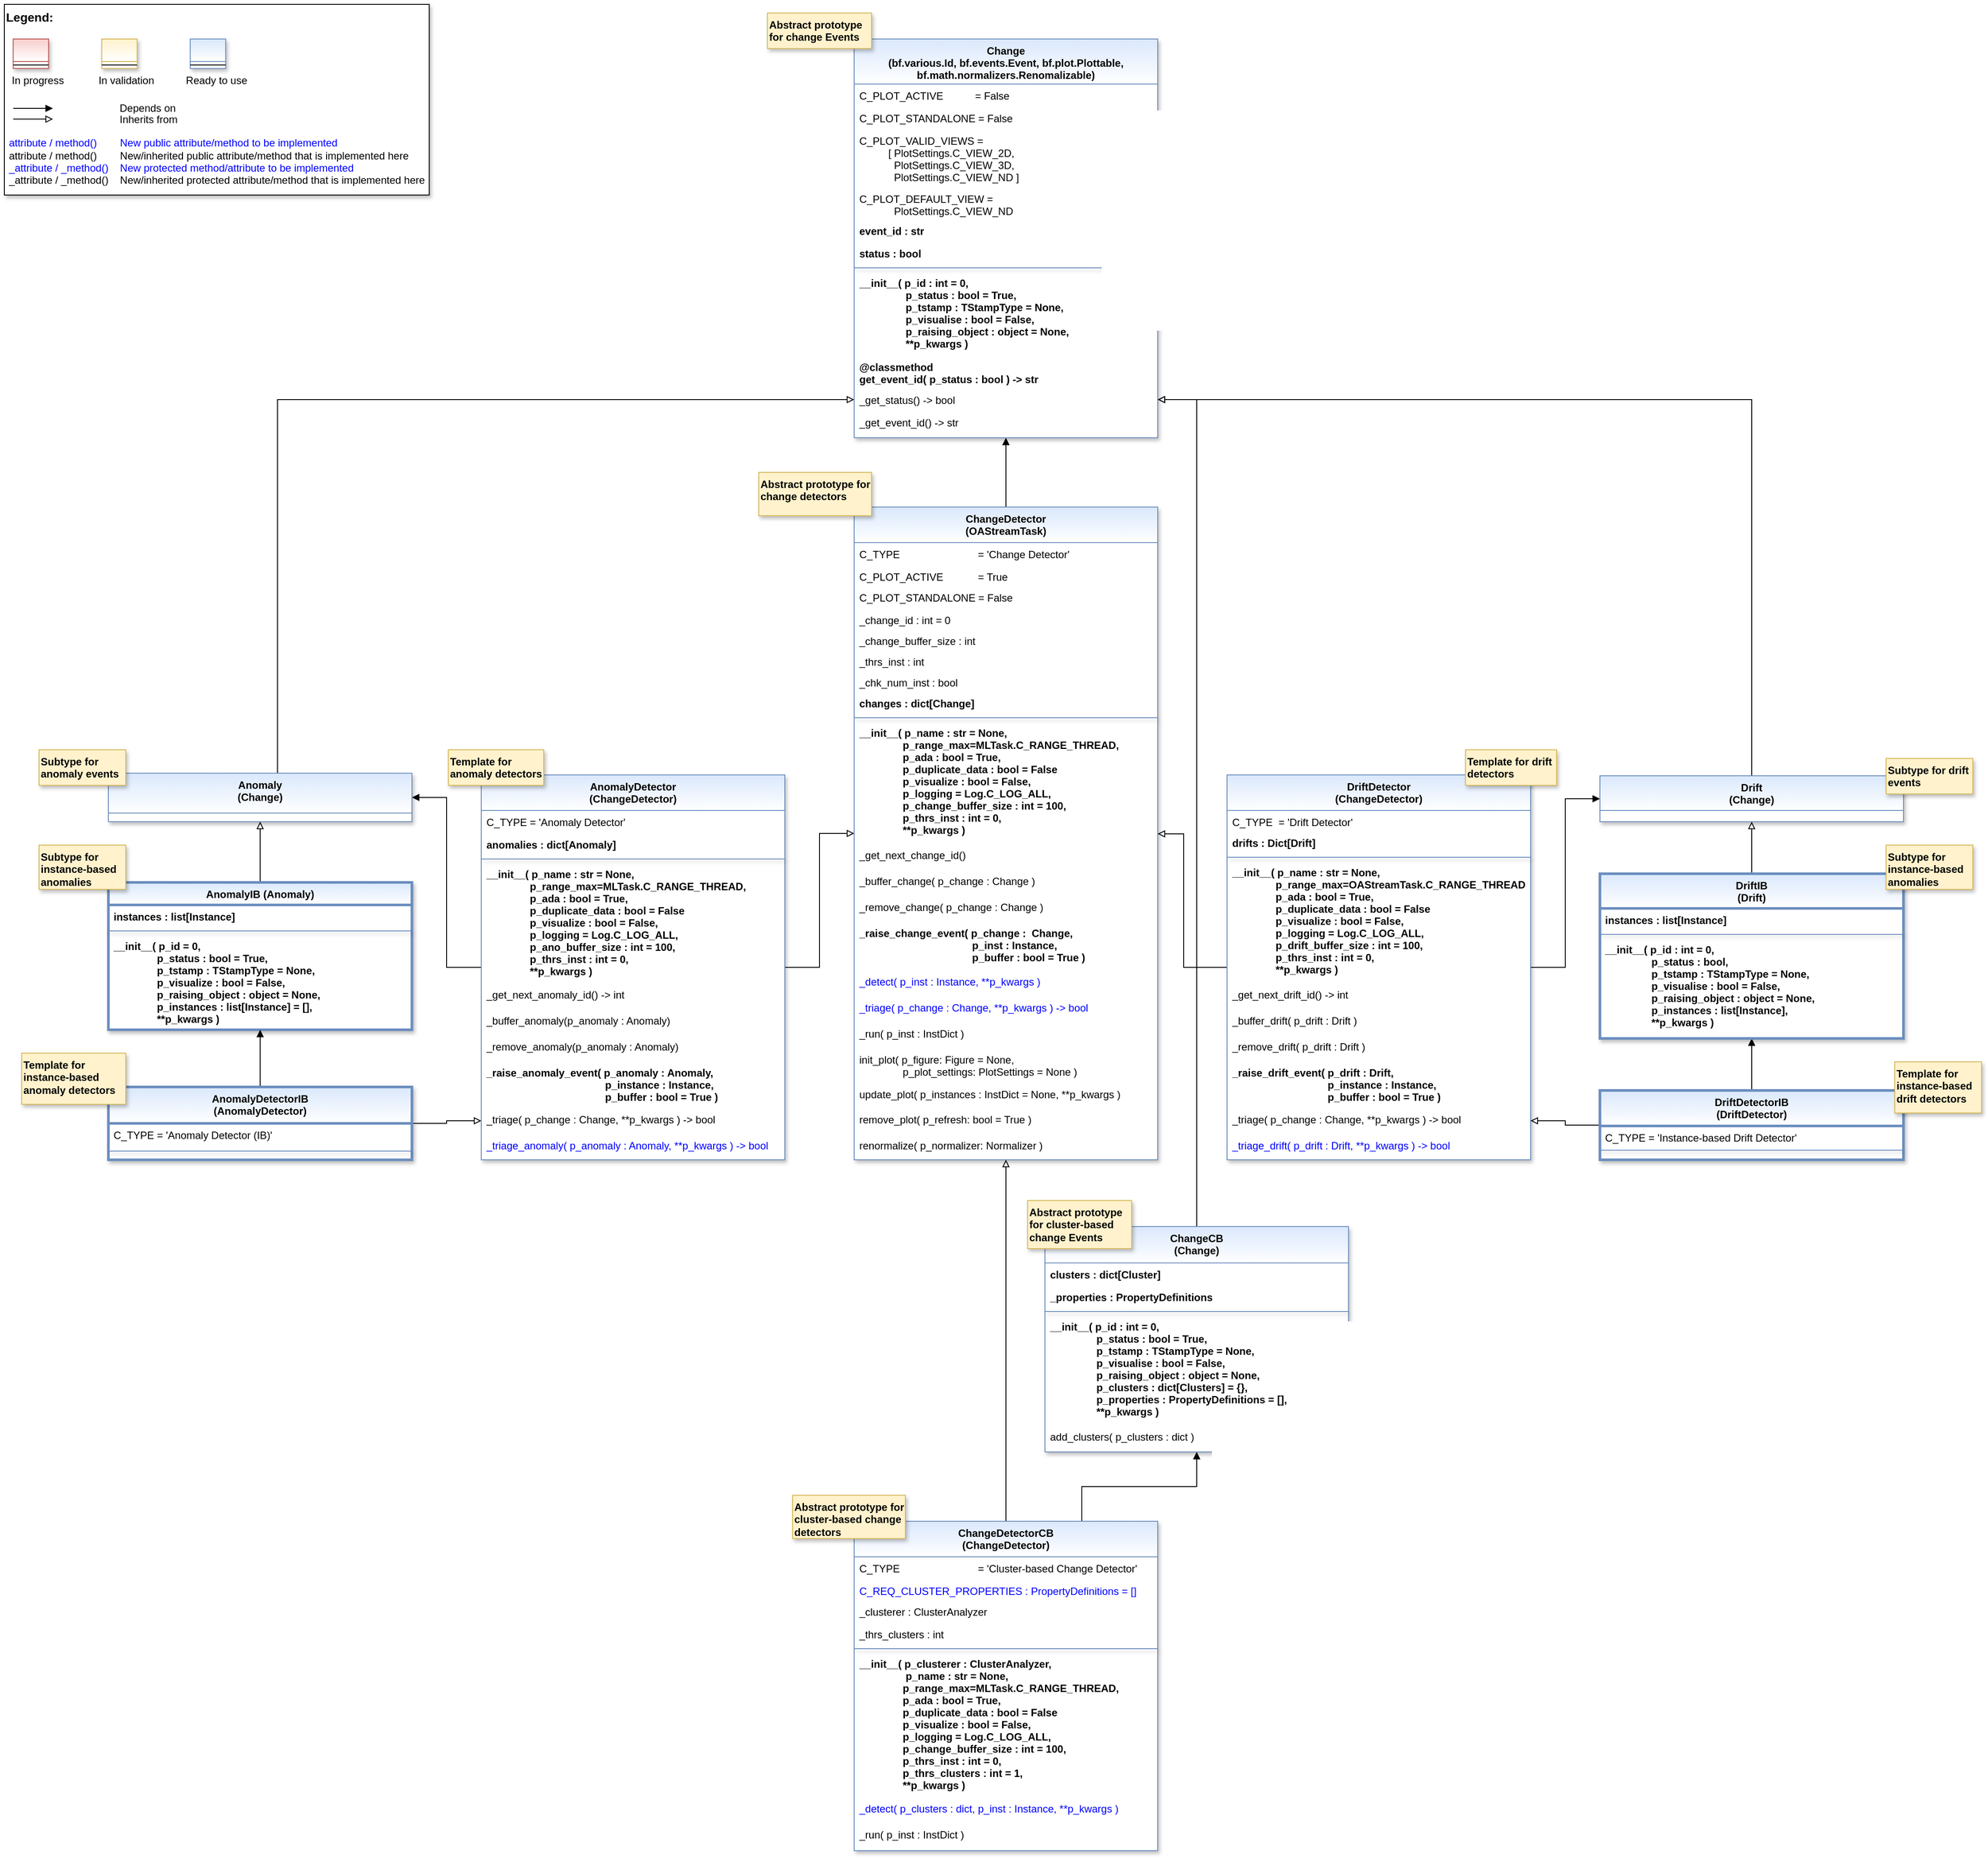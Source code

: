 <mxfile version="26.2.2">
  <diagram id="C5RBs43oDa-KdzZeNtuy" name="Page-1">
    <mxGraphModel dx="2878" dy="1242" grid="1" gridSize="10" guides="1" tooltips="1" connect="1" arrows="1" fold="1" page="1" pageScale="1" pageWidth="2336" pageHeight="1654" math="0" shadow="0">
      <root>
        <mxCell id="WIyWlLk6GJQsqaUBKTNV-0" />
        <mxCell id="WIyWlLk6GJQsqaUBKTNV-1" parent="WIyWlLk6GJQsqaUBKTNV-0" />
        <mxCell id="fcJVb3HREh7NScvAmxeq-0" value="" style="group" parent="WIyWlLk6GJQsqaUBKTNV-1" vertex="1" connectable="0">
          <mxGeometry x="40" y="40" width="490" height="220" as="geometry" />
        </mxCell>
        <mxCell id="fcJVb3HREh7NScvAmxeq-1" value="&lt;font color=&quot;#000000&quot; size=&quot;1&quot;&gt;&lt;b style=&quot;font-size: 14px&quot;&gt;Legend:&lt;br&gt;&lt;/b&gt;&lt;/font&gt;&lt;br&gt;&lt;br&gt;&lt;br&gt;&lt;font color=&quot;#0000ff&quot; style=&quot;font-size: 6px&quot;&gt;&lt;br&gt;&lt;/font&gt;&lt;span style=&quot;color: rgb(0 , 0 , 0)&quot;&gt;&lt;font style=&quot;font-size: 4px&quot;&gt;&amp;nbsp; &amp;nbsp;&lt;/font&gt;&amp;nbsp;In progress&amp;nbsp; &amp;nbsp; &amp;nbsp; &amp;nbsp; &amp;nbsp; &amp;nbsp; In validation&amp;nbsp; &amp;nbsp; &amp;nbsp; &amp;nbsp; &amp;nbsp; &amp;nbsp;Ready to use&lt;/span&gt;&lt;font color=&quot;#000000&quot;&gt;&amp;nbsp;&lt;br&gt;&lt;/font&gt;&lt;font color=&quot;#0000ff&quot;&gt;&lt;br&gt;&lt;br&gt;&lt;br&gt;&lt;br&gt;&amp;nbsp;attribute / method()&amp;nbsp; &amp;nbsp; &amp;nbsp; &amp;nbsp; New public attribute/method to be implemented&lt;/font&gt;&lt;br&gt;&lt;font color=&quot;#000000&quot;&gt;&amp;nbsp;&lt;/font&gt;&lt;font color=&quot;#000000&quot;&gt;attribute / method()&lt;span&gt; &lt;/span&gt;&amp;nbsp; &amp;nbsp; &amp;nbsp; &amp;nbsp;New/inherited public attribute/method that is implemented here&lt;br&gt;&lt;/font&gt;&lt;font color=&quot;#0000ff&quot;&gt;&amp;nbsp;_attribute /&amp;nbsp;&lt;/font&gt;&lt;font color=&quot;#0000ff&quot;&gt;_method()&amp;nbsp; &amp;nbsp; New protected method/attribute to be implemented&lt;/font&gt;&lt;br&gt;&lt;font color=&quot;#000000&quot;&gt;&amp;nbsp;_attribute / _method()&amp;nbsp; &amp;nbsp; New/inherited protected attribute/method that is implemented here&lt;br&gt;&lt;/font&gt;&lt;font color=&quot;#000000&quot;&gt;&lt;br&gt;&lt;br&gt;&lt;br&gt;&lt;br&gt;&lt;br&gt;&lt;/font&gt;" style="text;html=1;align=left;verticalAlign=top;whiteSpace=wrap;rounded=0;fontColor=#006600;strokeColor=#000000;shadow=1;fillColor=#ffffff;" parent="fcJVb3HREh7NScvAmxeq-0" vertex="1">
          <mxGeometry width="490.0" height="220" as="geometry" />
        </mxCell>
        <mxCell id="fcJVb3HREh7NScvAmxeq-2" value="Depends on" style="endArrow=block;html=1;labelPosition=right;verticalLabelPosition=middle;align=left;verticalAlign=middle;endFill=1;fontSize=12;" parent="fcJVb3HREh7NScvAmxeq-0" edge="1">
          <mxGeometry x="-1623.125" y="-2180" width="51.042" height="50" as="geometry">
            <mxPoint x="10.208" y="120.003" as="sourcePoint" />
            <mxPoint x="55.991" y="120.003" as="targetPoint" />
            <mxPoint x="98" as="offset" />
            <Array as="points">
              <mxPoint x="30.625" y="120" />
            </Array>
          </mxGeometry>
        </mxCell>
        <mxCell id="fcJVb3HREh7NScvAmxeq-3" value="Inherits from" style="endArrow=block;html=1;labelPosition=right;verticalLabelPosition=middle;align=left;verticalAlign=middle;endFill=0;fontSize=12;" parent="fcJVb3HREh7NScvAmxeq-0" edge="1">
          <mxGeometry x="-1623.125" y="-2180" width="51.042" height="50" as="geometry">
            <mxPoint x="10.208" y="132.385" as="sourcePoint" />
            <mxPoint x="55.991" y="132.385" as="targetPoint" />
            <mxPoint x="98" y="1" as="offset" />
          </mxGeometry>
        </mxCell>
        <mxCell id="fcJVb3HREh7NScvAmxeq-4" value="" style="swimlane;fontStyle=3;align=center;verticalAlign=top;childLayout=stackLayout;horizontal=1;startSize=26;horizontalStack=0;resizeParent=1;resizeLast=0;collapsible=1;marginBottom=0;rounded=0;shadow=1;strokeWidth=1;fillColor=#f8cecc;strokeColor=#b85450;gradientColor=#ffffff;swimlaneFillColor=#ffffff;" parent="fcJVb3HREh7NScvAmxeq-0" vertex="1">
          <mxGeometry x="10.208" y="40" width="40.833" height="34" as="geometry">
            <mxRectangle x="230" y="140" width="160" height="26" as="alternateBounds" />
          </mxGeometry>
        </mxCell>
        <mxCell id="fcJVb3HREh7NScvAmxeq-5" value="" style="line;html=1;strokeWidth=1;align=left;verticalAlign=middle;spacingTop=-1;spacingLeft=3;spacingRight=3;rotatable=0;labelPosition=right;points=[];portConstraint=eastwest;" parent="fcJVb3HREh7NScvAmxeq-4" vertex="1">
          <mxGeometry y="26" width="40.833" height="8" as="geometry" />
        </mxCell>
        <mxCell id="fcJVb3HREh7NScvAmxeq-6" value="" style="swimlane;fontStyle=3;align=center;verticalAlign=top;childLayout=stackLayout;horizontal=1;startSize=26;horizontalStack=0;resizeParent=1;resizeLast=0;collapsible=1;marginBottom=0;rounded=0;shadow=1;strokeWidth=1;fillColor=#fff2cc;strokeColor=#d6b656;gradientColor=#ffffff;swimlaneFillColor=#ffffff;" parent="fcJVb3HREh7NScvAmxeq-0" vertex="1">
          <mxGeometry x="112.292" y="40" width="40.833" height="34" as="geometry">
            <mxRectangle x="230" y="140" width="160" height="26" as="alternateBounds" />
          </mxGeometry>
        </mxCell>
        <mxCell id="fcJVb3HREh7NScvAmxeq-7" value="" style="line;html=1;strokeWidth=1;align=left;verticalAlign=middle;spacingTop=-1;spacingLeft=3;spacingRight=3;rotatable=0;labelPosition=right;points=[];portConstraint=eastwest;" parent="fcJVb3HREh7NScvAmxeq-6" vertex="1">
          <mxGeometry y="26" width="40.833" height="8" as="geometry" />
        </mxCell>
        <mxCell id="fcJVb3HREh7NScvAmxeq-8" value="" style="swimlane;fontStyle=3;align=center;verticalAlign=top;childLayout=stackLayout;horizontal=1;startSize=26;horizontalStack=0;resizeParent=1;resizeLast=0;collapsible=1;marginBottom=0;rounded=0;shadow=1;strokeWidth=1;fillColor=#dae8fc;strokeColor=#6c8ebf;gradientColor=#ffffff;swimlaneFillColor=#ffffff;" parent="fcJVb3HREh7NScvAmxeq-0" vertex="1">
          <mxGeometry x="214.375" y="40" width="40.833" height="34" as="geometry">
            <mxRectangle x="230" y="140" width="160" height="26" as="alternateBounds" />
          </mxGeometry>
        </mxCell>
        <mxCell id="fcJVb3HREh7NScvAmxeq-9" value="" style="line;html=1;strokeWidth=1;align=left;verticalAlign=middle;spacingTop=-1;spacingLeft=3;spacingRight=3;rotatable=0;labelPosition=right;points=[];portConstraint=eastwest;" parent="fcJVb3HREh7NScvAmxeq-8" vertex="1">
          <mxGeometry y="26" width="40.833" height="8" as="geometry" />
        </mxCell>
        <mxCell id="0cJ1NAXk0Xtcf3CmwPfC-0" style="edgeStyle=orthogonalEdgeStyle;rounded=0;orthogonalLoop=1;jettySize=auto;html=1;endArrow=block;endFill=1;" parent="WIyWlLk6GJQsqaUBKTNV-1" source="4use4ZCXdNiZSNTW99xv-1" target="4use4ZCXdNiZSNTW99xv-16" edge="1">
          <mxGeometry relative="1" as="geometry" />
        </mxCell>
        <mxCell id="4use4ZCXdNiZSNTW99xv-1" value="ChangeDetector&#xa;(OAStreamTask)" style="swimlane;align=center;verticalAlign=top;childLayout=stackLayout;horizontal=1;startSize=41;horizontalStack=0;resizeParent=1;resizeLast=0;collapsible=1;marginBottom=0;rounded=0;shadow=1;strokeWidth=1;fillColor=#dae8fc;strokeColor=#6c8ebf;swimlaneFillColor=#ffffff;gradientColor=#FFFFFF;" parent="WIyWlLk6GJQsqaUBKTNV-1" vertex="1">
          <mxGeometry x="1020" y="620" width="350" height="753" as="geometry">
            <mxRectangle x="230" y="140" width="160" height="26" as="alternateBounds" />
          </mxGeometry>
        </mxCell>
        <mxCell id="4use4ZCXdNiZSNTW99xv-2" value="C_TYPE                           = &#39;Change Detector&#39;" style="text;align=left;verticalAlign=top;spacingLeft=4;spacingRight=4;overflow=hidden;rotatable=0;points=[[0,0.5],[1,0.5]];portConstraint=eastwest;fontStyle=0;fontColor=default;" parent="4use4ZCXdNiZSNTW99xv-1" vertex="1">
          <mxGeometry y="41" width="350" height="26" as="geometry" />
        </mxCell>
        <mxCell id="oLJumqx1HHhM9YScGNT0-0" value="C_PLOT_ACTIVE&amp;nbsp; &amp;nbsp; &amp;nbsp; &amp;nbsp; &amp;nbsp;&lt;span style=&quot;white-space: pre;&quot;&gt;&#x9;&lt;/span&gt;&amp;nbsp;= True" style="text;align=left;verticalAlign=top;spacingLeft=4;spacingRight=4;overflow=hidden;rotatable=0;points=[[0,0.5],[1,0.5]];portConstraint=eastwest;html=1;" parent="4use4ZCXdNiZSNTW99xv-1" vertex="1">
          <mxGeometry y="67" width="350" height="24" as="geometry" />
        </mxCell>
        <mxCell id="iRqbgX-deYLXcJWkZiLP-0" value="C_PLOT_STANDALONE = False" style="text;align=left;verticalAlign=top;spacingLeft=4;spacingRight=4;overflow=hidden;rotatable=0;points=[[0,0.5],[1,0.5]];portConstraint=eastwest;" parent="4use4ZCXdNiZSNTW99xv-1" vertex="1">
          <mxGeometry y="91" width="350" height="26" as="geometry" />
        </mxCell>
        <mxCell id="K-uiR6WVb6SvZu_kqw6H-5" value="_change_id : int = 0" style="text;align=left;verticalAlign=top;spacingLeft=4;spacingRight=4;overflow=hidden;rotatable=0;points=[[0,0.5],[1,0.5]];portConstraint=eastwest;" parent="4use4ZCXdNiZSNTW99xv-1" vertex="1">
          <mxGeometry y="117" width="350" height="24" as="geometry" />
        </mxCell>
        <mxCell id="Lc1qOGf0GpVHGxsOyzFd-0" value="_change_buffer_size : int" style="text;align=left;verticalAlign=top;spacingLeft=4;spacingRight=4;overflow=hidden;rotatable=0;points=[[0,0.5],[1,0.5]];portConstraint=eastwest;" parent="4use4ZCXdNiZSNTW99xv-1" vertex="1">
          <mxGeometry y="141" width="350" height="24" as="geometry" />
        </mxCell>
        <mxCell id="8DNwKKLDSiER4BuiegUp-0" value="_thrs_inst : int" style="text;align=left;verticalAlign=top;spacingLeft=4;spacingRight=4;overflow=hidden;rotatable=0;points=[[0,0.5],[1,0.5]];portConstraint=eastwest;" parent="4use4ZCXdNiZSNTW99xv-1" vertex="1">
          <mxGeometry y="165" width="350" height="24" as="geometry" />
        </mxCell>
        <mxCell id="L57KMNoLwt6aIxZQUkGj-0" value="_chk_num_inst : bool" style="text;align=left;verticalAlign=top;spacingLeft=4;spacingRight=4;overflow=hidden;rotatable=0;points=[[0,0.5],[1,0.5]];portConstraint=eastwest;" parent="4use4ZCXdNiZSNTW99xv-1" vertex="1">
          <mxGeometry y="189" width="350" height="24" as="geometry" />
        </mxCell>
        <mxCell id="7JkVl93vQoOUYRVFK4Rs-0" value="changes : dict[Change]" style="text;align=left;verticalAlign=top;spacingLeft=4;spacingRight=4;overflow=hidden;rotatable=0;points=[[0,0.5],[1,0.5]];portConstraint=eastwest;fontStyle=1" parent="4use4ZCXdNiZSNTW99xv-1" vertex="1">
          <mxGeometry y="213" width="350" height="26" as="geometry" />
        </mxCell>
        <mxCell id="4use4ZCXdNiZSNTW99xv-5" value="" style="line;html=1;strokeWidth=1;align=center;verticalAlign=top;spacingTop=-1;spacingLeft=3;spacingRight=3;rotatable=0;labelPosition=right;points=[];portConstraint=eastwest;rounded=0;shadow=1;strokeColor=#6c8ebf;swimlaneFillColor=#ffffff;fontFamily=Helvetica;fontSize=12;fontColor=default;fontStyle=3;fillColor=#dae8fc;gradientColor=#ffffff;" parent="4use4ZCXdNiZSNTW99xv-1" vertex="1">
          <mxGeometry y="239" width="350" height="8" as="geometry" />
        </mxCell>
        <mxCell id="4use4ZCXdNiZSNTW99xv-6" value="__init__( p_name : str = None,&#xa;               p_range_max=MLTask.C_RANGE_THREAD,&#xa;               p_ada : bool = True,&#xa;               p_duplicate_data : bool = False&#xa;               p_visualize : bool = False,&#xa;               p_logging = Log.C_LOG_ALL,&#xa;               p_change_buffer_size : int = 100,&#xa;               p_thrs_inst : int = 0,&#xa;               **p_kwargs )" style="text;align=left;verticalAlign=top;spacingLeft=4;spacingRight=4;overflow=hidden;rotatable=0;points=[[0,0.5],[1,0.5]];portConstraint=eastwest;fontStyle=1" parent="4use4ZCXdNiZSNTW99xv-1" vertex="1">
          <mxGeometry y="247" width="350" height="141" as="geometry" />
        </mxCell>
        <mxCell id="N38WU9mJ-Era6qwWuLtT-0" value="_get_next_change_id()" style="text;align=left;verticalAlign=top;spacingLeft=4;spacingRight=4;overflow=hidden;rotatable=0;points=[[0,0.5],[1,0.5]];portConstraint=eastwest;shadow=1;" parent="4use4ZCXdNiZSNTW99xv-1" vertex="1">
          <mxGeometry y="388" width="350" height="30" as="geometry" />
        </mxCell>
        <mxCell id="oLJumqx1HHhM9YScGNT0-2" value="_buffer_change( p_change : Change )" style="text;align=left;verticalAlign=top;spacingLeft=4;spacingRight=4;overflow=hidden;rotatable=0;points=[[0,0.5],[1,0.5]];portConstraint=eastwest;shadow=1;" parent="4use4ZCXdNiZSNTW99xv-1" vertex="1">
          <mxGeometry y="418" width="350" height="30" as="geometry" />
        </mxCell>
        <mxCell id="oLJumqx1HHhM9YScGNT0-3" value="_remove_change( p_change : Change )" style="text;align=left;verticalAlign=top;spacingLeft=4;spacingRight=4;overflow=hidden;rotatable=0;points=[[0,0.5],[1,0.5]];portConstraint=eastwest;shadow=1;" parent="4use4ZCXdNiZSNTW99xv-1" vertex="1">
          <mxGeometry y="448" width="350" height="30" as="geometry" />
        </mxCell>
        <mxCell id="oLJumqx1HHhM9YScGNT0-4" value="_raise_change_event( p_change :  Change, &#xa;                                       p_inst : Instance,&#xa;                                       p_buffer : bool = True )" style="text;align=left;verticalAlign=top;spacingLeft=4;spacingRight=4;overflow=hidden;rotatable=0;points=[[0,0.5],[1,0.5]];portConstraint=eastwest;shadow=1;fontStyle=1" parent="4use4ZCXdNiZSNTW99xv-1" vertex="1">
          <mxGeometry y="478" width="350" height="56" as="geometry" />
        </mxCell>
        <mxCell id="azBydEVot9yI6jtSICJJ-4" value="_detect( p_inst : Instance, **p_kwargs )" style="text;align=left;verticalAlign=top;spacingLeft=4;spacingRight=4;overflow=hidden;rotatable=0;points=[[0,0.5],[1,0.5]];portConstraint=eastwest;shadow=1;fontColor=#0000FF;" parent="4use4ZCXdNiZSNTW99xv-1" vertex="1">
          <mxGeometry y="534" width="350" height="30" as="geometry" />
        </mxCell>
        <mxCell id="azBydEVot9yI6jtSICJJ-5" value="_triage( p_change : Change, **p_kwargs ) -&gt; bool" style="text;align=left;verticalAlign=top;spacingLeft=4;spacingRight=4;overflow=hidden;rotatable=0;points=[[0,0.5],[1,0.5]];portConstraint=eastwest;shadow=1;fontColor=#0000FF;" parent="4use4ZCXdNiZSNTW99xv-1" vertex="1">
          <mxGeometry y="564" width="350" height="30" as="geometry" />
        </mxCell>
        <mxCell id="azBydEVot9yI6jtSICJJ-3" value="_run( p_inst : InstDict )" style="text;align=left;verticalAlign=top;spacingLeft=4;spacingRight=4;overflow=hidden;rotatable=0;points=[[0,0.5],[1,0.5]];portConstraint=eastwest;shadow=1;fontColor=default;" parent="4use4ZCXdNiZSNTW99xv-1" vertex="1">
          <mxGeometry y="594" width="350" height="30" as="geometry" />
        </mxCell>
        <mxCell id="oLJumqx1HHhM9YScGNT0-5" value="init_plot( p_figure: Figure = None,&#xa;               p_plot_settings: PlotSettings = None )" style="text;align=left;verticalAlign=top;spacingLeft=4;spacingRight=4;overflow=hidden;rotatable=0;points=[[0,0.5],[1,0.5]];portConstraint=eastwest;shadow=1;fontStyle=0" parent="4use4ZCXdNiZSNTW99xv-1" vertex="1">
          <mxGeometry y="624" width="350" height="40" as="geometry" />
        </mxCell>
        <mxCell id="oLJumqx1HHhM9YScGNT0-6" value="update_plot( p_instances : InstDict = None, **p_kwargs )" style="text;align=left;verticalAlign=top;spacingLeft=4;spacingRight=4;overflow=hidden;rotatable=0;points=[[0,0.5],[1,0.5]];portConstraint=eastwest;shadow=1;fontStyle=0" parent="4use4ZCXdNiZSNTW99xv-1" vertex="1">
          <mxGeometry y="664" width="350" height="29" as="geometry" />
        </mxCell>
        <mxCell id="oLJumqx1HHhM9YScGNT0-7" value="remove_plot( p_refresh: bool = True )" style="text;align=left;verticalAlign=top;spacingLeft=4;spacingRight=4;overflow=hidden;rotatable=0;points=[[0,0.5],[1,0.5]];portConstraint=eastwest;shadow=1;fontStyle=0" parent="4use4ZCXdNiZSNTW99xv-1" vertex="1">
          <mxGeometry y="693" width="350" height="30" as="geometry" />
        </mxCell>
        <mxCell id="hOcUKRqpv3udX4BvXm5B-0" value="renormalize( p_normalizer: Normalizer ) " style="text;align=left;verticalAlign=top;spacingLeft=4;spacingRight=4;overflow=hidden;rotatable=0;points=[[0,0.5],[1,0.5]];portConstraint=eastwest;shadow=1;fontStyle=0" parent="4use4ZCXdNiZSNTW99xv-1" vertex="1">
          <mxGeometry y="723" width="350" height="30" as="geometry" />
        </mxCell>
        <mxCell id="4use4ZCXdNiZSNTW99xv-16" value="Change&#xa;(bf.various.Id, bf.events.Event, bf.plot.Plottable,&#xa;bf.math.normalizers.Renomalizable)" style="swimlane;fontStyle=1;align=center;verticalAlign=top;childLayout=stackLayout;horizontal=1;startSize=52;horizontalStack=0;resizeParent=1;resizeLast=0;collapsible=1;marginBottom=0;rounded=0;shadow=1;strokeWidth=1;fillColor=#dae8fc;strokeColor=#6c8ebf;swimlaneFillColor=#ffffff;fontFamily=Helvetica;fontSize=12;gradientColor=#FFFFFF;" parent="WIyWlLk6GJQsqaUBKTNV-1" vertex="1">
          <mxGeometry x="1020" y="80" width="350" height="460" as="geometry">
            <mxRectangle x="230" y="140" width="160" height="26" as="alternateBounds" />
          </mxGeometry>
        </mxCell>
        <mxCell id="oLJumqx1HHhM9YScGNT0-23" value="C_PLOT_ACTIVE           = False" style="text;align=left;verticalAlign=top;spacingLeft=4;spacingRight=4;overflow=hidden;rotatable=0;points=[[0,0.5],[1,0.5]];portConstraint=eastwest;" parent="4use4ZCXdNiZSNTW99xv-16" vertex="1">
          <mxGeometry y="52" width="350" height="26" as="geometry" />
        </mxCell>
        <mxCell id="oLJumqx1HHhM9YScGNT0-24" value="C_PLOT_STANDALONE = False" style="text;align=left;verticalAlign=top;spacingLeft=4;spacingRight=4;overflow=hidden;rotatable=0;points=[[0,0.5],[1,0.5]];portConstraint=eastwest;" parent="4use4ZCXdNiZSNTW99xv-16" vertex="1">
          <mxGeometry y="78" width="350" height="26" as="geometry" />
        </mxCell>
        <mxCell id="oLJumqx1HHhM9YScGNT0-25" value="C_PLOT_VALID_VIEWS = &#xa;          [ PlotSettings.C_VIEW_2D, &#xa;            PlotSettings.C_VIEW_3D, &#xa;            PlotSettings.C_VIEW_ND ]" style="text;align=left;verticalAlign=top;spacingLeft=4;spacingRight=4;overflow=hidden;rotatable=0;points=[[0,0.5],[1,0.5]];portConstraint=eastwest;" parent="4use4ZCXdNiZSNTW99xv-16" vertex="1">
          <mxGeometry y="104" width="350" height="67" as="geometry" />
        </mxCell>
        <mxCell id="oLJumqx1HHhM9YScGNT0-26" value="C_PLOT_DEFAULT_VIEW = &#xa;            PlotSettings.C_VIEW_ND" style="text;align=left;verticalAlign=top;spacingLeft=4;spacingRight=4;overflow=hidden;rotatable=0;points=[[0,0.5],[1,0.5]];portConstraint=eastwest;" parent="4use4ZCXdNiZSNTW99xv-16" vertex="1">
          <mxGeometry y="171" width="350" height="37" as="geometry" />
        </mxCell>
        <mxCell id="K-uiR6WVb6SvZu_kqw6H-1" value="event_id : str" style="text;align=left;verticalAlign=top;spacingLeft=4;spacingRight=4;overflow=hidden;rotatable=0;points=[[0,0.5],[1,0.5]];portConstraint=eastwest;fontStyle=1" parent="4use4ZCXdNiZSNTW99xv-16" vertex="1">
          <mxGeometry y="208" width="350" height="26" as="geometry" />
        </mxCell>
        <mxCell id="azBydEVot9yI6jtSICJJ-0" value="status : bool" style="text;align=left;verticalAlign=top;spacingLeft=4;spacingRight=4;overflow=hidden;rotatable=0;points=[[0,0.5],[1,0.5]];portConstraint=eastwest;fontStyle=1" parent="4use4ZCXdNiZSNTW99xv-16" vertex="1">
          <mxGeometry y="234" width="350" height="26" as="geometry" />
        </mxCell>
        <mxCell id="4use4ZCXdNiZSNTW99xv-20" value="" style="line;html=1;strokeWidth=1;align=center;verticalAlign=top;spacingTop=-1;spacingLeft=3;spacingRight=3;rotatable=0;labelPosition=right;points=[];portConstraint=eastwest;rounded=0;shadow=1;strokeColor=#6c8ebf;swimlaneFillColor=#ffffff;fontFamily=Helvetica;fontSize=12;fontColor=default;fontStyle=1;fillColor=#dae8fc;gradientColor=#ffffff;" parent="4use4ZCXdNiZSNTW99xv-16" vertex="1">
          <mxGeometry y="260" width="350" height="8" as="geometry" />
        </mxCell>
        <mxCell id="4use4ZCXdNiZSNTW99xv-21" value="__init__( p_id : int = 0,&#xa;                p_status : bool = True,&#xa;                p_tstamp : TStampType = None,&#xa;                p_visualise : bool = False,&#xa;                p_raising_object : object = None,&#xa;                **p_kwargs )" style="text;align=left;verticalAlign=top;spacingLeft=4;spacingRight=4;overflow=hidden;rotatable=0;points=[[0,0.5],[1,0.5]];portConstraint=eastwest;fontStyle=1" parent="4use4ZCXdNiZSNTW99xv-16" vertex="1">
          <mxGeometry y="268" width="350" height="97" as="geometry" />
        </mxCell>
        <mxCell id="IegvnzxpX1ZSIK_RxJHY-0" value="@classmethod&#xa;get_event_id( p_status : bool ) -&gt; str" style="text;align=left;verticalAlign=top;spacingLeft=4;spacingRight=4;overflow=hidden;rotatable=0;points=[[0,0.5],[1,0.5]];portConstraint=eastwest;fontStyle=1" parent="4use4ZCXdNiZSNTW99xv-16" vertex="1">
          <mxGeometry y="365" width="350" height="38" as="geometry" />
        </mxCell>
        <mxCell id="azBydEVot9yI6jtSICJJ-2" value="_get_status() -&gt; bool" style="text;align=left;verticalAlign=top;spacingLeft=4;spacingRight=4;overflow=hidden;rotatable=0;points=[[0,0.5],[1,0.5]];portConstraint=eastwest;fontStyle=0" parent="4use4ZCXdNiZSNTW99xv-16" vertex="1">
          <mxGeometry y="403" width="350" height="26" as="geometry" />
        </mxCell>
        <mxCell id="azBydEVot9yI6jtSICJJ-1" value="_get_event_id() -&gt; str" style="text;align=left;verticalAlign=top;spacingLeft=4;spacingRight=4;overflow=hidden;rotatable=0;points=[[0,0.5],[1,0.5]];portConstraint=eastwest;fontStyle=0" parent="4use4ZCXdNiZSNTW99xv-16" vertex="1">
          <mxGeometry y="429" width="350" height="26" as="geometry" />
        </mxCell>
        <mxCell id="2PxFUsdKY2rTfC8V-BGI-24" style="edgeStyle=orthogonalEdgeStyle;rounded=0;orthogonalLoop=1;jettySize=auto;html=1;endArrow=block;endFill=1;" parent="WIyWlLk6GJQsqaUBKTNV-1" source="2PxFUsdKY2rTfC8V-BGI-0" target="2PxFUsdKY2rTfC8V-BGI-11" edge="1">
          <mxGeometry relative="1" as="geometry" />
        </mxCell>
        <mxCell id="2PxFUsdKY2rTfC8V-BGI-28" style="edgeStyle=orthogonalEdgeStyle;rounded=0;orthogonalLoop=1;jettySize=auto;html=1;endArrow=block;endFill=0;" parent="WIyWlLk6GJQsqaUBKTNV-1" source="2PxFUsdKY2rTfC8V-BGI-0" target="4use4ZCXdNiZSNTW99xv-1" edge="1">
          <mxGeometry relative="1" as="geometry" />
        </mxCell>
        <mxCell id="2PxFUsdKY2rTfC8V-BGI-0" value="AnomalyDetector&#xa;(ChangeDetector)" style="swimlane;align=center;verticalAlign=top;childLayout=stackLayout;horizontal=1;startSize=41;horizontalStack=0;resizeParent=1;resizeLast=0;collapsible=1;marginBottom=0;rounded=0;shadow=1;strokeWidth=1;fillColor=#dae8fc;strokeColor=#6c8ebf;swimlaneFillColor=#ffffff;gradientColor=#FFFFFF;" parent="WIyWlLk6GJQsqaUBKTNV-1" vertex="1">
          <mxGeometry x="590" y="929" width="350" height="444" as="geometry">
            <mxRectangle x="230" y="140" width="160" height="26" as="alternateBounds" />
          </mxGeometry>
        </mxCell>
        <mxCell id="2PxFUsdKY2rTfC8V-BGI-1" value="C_TYPE = &#39;Anomaly Detector&#39;" style="text;align=left;verticalAlign=top;spacingLeft=4;spacingRight=4;overflow=hidden;rotatable=0;points=[[0,0.5],[1,0.5]];portConstraint=eastwest;fontStyle=0;fontColor=default;" parent="2PxFUsdKY2rTfC8V-BGI-0" vertex="1">
          <mxGeometry y="41" width="350" height="26" as="geometry" />
        </mxCell>
        <mxCell id="2PxFUsdKY2rTfC8V-BGI-2" value="anomalies : dict[Anomaly]" style="text;align=left;verticalAlign=top;spacingLeft=4;spacingRight=4;overflow=hidden;rotatable=0;points=[[0,0.5],[1,0.5]];portConstraint=eastwest;fontStyle=1" parent="2PxFUsdKY2rTfC8V-BGI-0" vertex="1">
          <mxGeometry y="67" width="350" height="26" as="geometry" />
        </mxCell>
        <mxCell id="2PxFUsdKY2rTfC8V-BGI-3" value="" style="line;html=1;strokeWidth=1;align=center;verticalAlign=top;spacingTop=-1;spacingLeft=3;spacingRight=3;rotatable=0;labelPosition=right;points=[];portConstraint=eastwest;rounded=0;shadow=1;strokeColor=#6c8ebf;swimlaneFillColor=#ffffff;fontFamily=Helvetica;fontSize=12;fontColor=default;fontStyle=3;fillColor=#dae8fc;gradientColor=#ffffff;" parent="2PxFUsdKY2rTfC8V-BGI-0" vertex="1">
          <mxGeometry y="93" width="350" height="8" as="geometry" />
        </mxCell>
        <mxCell id="2PxFUsdKY2rTfC8V-BGI-4" value="__init__( p_name : str = None,&#xa;               p_range_max=MLTask.C_RANGE_THREAD,&#xa;               p_ada : bool = True,&#xa;               p_duplicate_data : bool = False&#xa;               p_visualize : bool = False,&#xa;               p_logging = Log.C_LOG_ALL,&#xa;               p_ano_buffer_size : int = 100,&#xa;               p_thrs_inst : int = 0,&#xa;               **p_kwargs )" style="text;align=left;verticalAlign=top;spacingLeft=4;spacingRight=4;overflow=hidden;rotatable=0;points=[[0,0.5],[1,0.5]];portConstraint=eastwest;fontStyle=1" parent="2PxFUsdKY2rTfC8V-BGI-0" vertex="1">
          <mxGeometry y="101" width="350" height="139" as="geometry" />
        </mxCell>
        <mxCell id="2PxFUsdKY2rTfC8V-BGI-5" value="_get_next_anomaly_id() -&gt; int" style="text;align=left;verticalAlign=top;spacingLeft=4;spacingRight=4;overflow=hidden;rotatable=0;points=[[0,0.5],[1,0.5]];portConstraint=eastwest;shadow=1;" parent="2PxFUsdKY2rTfC8V-BGI-0" vertex="1">
          <mxGeometry y="240" width="350" height="30" as="geometry" />
        </mxCell>
        <mxCell id="2PxFUsdKY2rTfC8V-BGI-6" value="_buffer_anomaly(p_anomaly : Anomaly)" style="text;align=left;verticalAlign=top;spacingLeft=4;spacingRight=4;overflow=hidden;rotatable=0;points=[[0,0.5],[1,0.5]];portConstraint=eastwest;shadow=1;" parent="2PxFUsdKY2rTfC8V-BGI-0" vertex="1">
          <mxGeometry y="270" width="350" height="30" as="geometry" />
        </mxCell>
        <mxCell id="2PxFUsdKY2rTfC8V-BGI-7" value="_remove_anomaly(p_anomaly : Anomaly)" style="text;align=left;verticalAlign=top;spacingLeft=4;spacingRight=4;overflow=hidden;rotatable=0;points=[[0,0.5],[1,0.5]];portConstraint=eastwest;shadow=1;" parent="2PxFUsdKY2rTfC8V-BGI-0" vertex="1">
          <mxGeometry y="300" width="350" height="30" as="geometry" />
        </mxCell>
        <mxCell id="2PxFUsdKY2rTfC8V-BGI-8" value="_raise_anomaly_event( p_anomaly : Anomaly,&#xa;                                         p_instance : Instance, &#xa;                                         p_buffer : bool = True )" style="text;align=left;verticalAlign=top;spacingLeft=4;spacingRight=4;overflow=hidden;rotatable=0;points=[[0,0.5],[1,0.5]];portConstraint=eastwest;shadow=1;fontStyle=1" parent="2PxFUsdKY2rTfC8V-BGI-0" vertex="1">
          <mxGeometry y="330" width="350" height="54" as="geometry" />
        </mxCell>
        <mxCell id="2PxFUsdKY2rTfC8V-BGI-9" value="_triage( p_change : Change, **p_kwargs ) -&gt; bool" style="text;align=left;verticalAlign=top;spacingLeft=4;spacingRight=4;overflow=hidden;rotatable=0;points=[[0,0.5],[1,0.5]];portConstraint=eastwest;shadow=1;" parent="2PxFUsdKY2rTfC8V-BGI-0" vertex="1">
          <mxGeometry y="384" width="350" height="30" as="geometry" />
        </mxCell>
        <mxCell id="2PxFUsdKY2rTfC8V-BGI-10" value="_triage_anomaly( p_anomaly : Anomaly, **p_kwargs ) -&gt; bool" style="text;align=left;verticalAlign=top;spacingLeft=4;spacingRight=4;overflow=hidden;rotatable=0;points=[[0,0.5],[1,0.5]];portConstraint=eastwest;shadow=1;fontColor=#0000FF;" parent="2PxFUsdKY2rTfC8V-BGI-0" vertex="1">
          <mxGeometry y="414" width="350" height="30" as="geometry" />
        </mxCell>
        <mxCell id="2PxFUsdKY2rTfC8V-BGI-32" style="edgeStyle=orthogonalEdgeStyle;rounded=0;orthogonalLoop=1;jettySize=auto;html=1;endArrow=block;endFill=0;entryX=0;entryY=0.5;entryDx=0;entryDy=0;" parent="WIyWlLk6GJQsqaUBKTNV-1" source="2PxFUsdKY2rTfC8V-BGI-11" target="azBydEVot9yI6jtSICJJ-2" edge="1">
          <mxGeometry relative="1" as="geometry">
            <Array as="points">
              <mxPoint x="355" y="496" />
            </Array>
          </mxGeometry>
        </mxCell>
        <mxCell id="2PxFUsdKY2rTfC8V-BGI-11" value="Anomaly &#xa;(Change)" style="swimlane;fontStyle=1;align=center;verticalAlign=top;childLayout=stackLayout;horizontal=1;startSize=46;horizontalStack=0;resizeParent=1;resizeLast=0;collapsible=1;marginBottom=0;rounded=0;shadow=1;strokeWidth=1;fillColor=#dae8fc;strokeColor=#6c8ebf;swimlaneFillColor=#ffffff;fontFamily=Helvetica;fontSize=12;gradientColor=#FFFFFF;" parent="WIyWlLk6GJQsqaUBKTNV-1" vertex="1">
          <mxGeometry x="160" y="927" width="350" height="56" as="geometry">
            <mxRectangle x="230" y="140" width="160" height="26" as="alternateBounds" />
          </mxGeometry>
        </mxCell>
        <mxCell id="2PxFUsdKY2rTfC8V-BGI-27" style="edgeStyle=orthogonalEdgeStyle;rounded=0;orthogonalLoop=1;jettySize=auto;html=1;endArrow=block;endFill=1;" parent="WIyWlLk6GJQsqaUBKTNV-1" source="2PxFUsdKY2rTfC8V-BGI-12" target="2PxFUsdKY2rTfC8V-BGI-23" edge="1">
          <mxGeometry relative="1" as="geometry" />
        </mxCell>
        <mxCell id="2PxFUsdKY2rTfC8V-BGI-29" style="edgeStyle=orthogonalEdgeStyle;rounded=0;orthogonalLoop=1;jettySize=auto;html=1;endArrow=block;endFill=0;" parent="WIyWlLk6GJQsqaUBKTNV-1" source="2PxFUsdKY2rTfC8V-BGI-12" target="4use4ZCXdNiZSNTW99xv-1" edge="1">
          <mxGeometry relative="1" as="geometry">
            <Array as="points">
              <mxPoint x="1400" y="1151" />
              <mxPoint x="1400" y="997" />
            </Array>
          </mxGeometry>
        </mxCell>
        <mxCell id="2PxFUsdKY2rTfC8V-BGI-12" value="DriftDetector&#xa;(ChangeDetector)" style="swimlane;align=center;verticalAlign=top;childLayout=stackLayout;horizontal=1;startSize=41;horizontalStack=0;resizeParent=1;resizeLast=0;collapsible=1;marginBottom=0;rounded=0;shadow=1;strokeWidth=1;fillColor=#dae8fc;strokeColor=#6c8ebf;swimlaneFillColor=#ffffff;gradientColor=#FFFFFF;" parent="WIyWlLk6GJQsqaUBKTNV-1" vertex="1">
          <mxGeometry x="1450" y="929" width="350" height="444" as="geometry">
            <mxRectangle x="230" y="140" width="160" height="26" as="alternateBounds" />
          </mxGeometry>
        </mxCell>
        <mxCell id="2PxFUsdKY2rTfC8V-BGI-13" value="C_TYPE  = &#39;Drift Detector&#39;" style="text;align=left;verticalAlign=top;spacingLeft=4;spacingRight=4;overflow=hidden;rotatable=0;points=[[0,0.5],[1,0.5]];portConstraint=eastwest;" parent="2PxFUsdKY2rTfC8V-BGI-12" vertex="1">
          <mxGeometry y="41" width="350" height="24" as="geometry" />
        </mxCell>
        <mxCell id="2PxFUsdKY2rTfC8V-BGI-14" value="drifts : Dict[Drift]" style="text;align=left;verticalAlign=top;spacingLeft=4;spacingRight=4;overflow=hidden;rotatable=0;points=[[0,0.5],[1,0.5]];portConstraint=eastwest;fontStyle=1" parent="2PxFUsdKY2rTfC8V-BGI-12" vertex="1">
          <mxGeometry y="65" width="350" height="26" as="geometry" />
        </mxCell>
        <mxCell id="2PxFUsdKY2rTfC8V-BGI-15" value="" style="line;html=1;strokeWidth=1;align=center;verticalAlign=top;spacingTop=-1;spacingLeft=3;spacingRight=3;rotatable=0;labelPosition=right;points=[];portConstraint=eastwest;rounded=0;shadow=1;strokeColor=#6c8ebf;swimlaneFillColor=#ffffff;fontFamily=Helvetica;fontSize=12;fontColor=default;fontStyle=3;fillColor=#dae8fc;gradientColor=#ffffff;" parent="2PxFUsdKY2rTfC8V-BGI-12" vertex="1">
          <mxGeometry y="91" width="350" height="8" as="geometry" />
        </mxCell>
        <mxCell id="2PxFUsdKY2rTfC8V-BGI-16" value="__init__( p_name : str = None,&#xa;               p_range_max=OAStreamTask.C_RANGE_THREAD,&#xa;               p_ada : bool = True,&#xa;               p_duplicate_data : bool = False&#xa;               p_visualize : bool = False,&#xa;               p_logging = Log.C_LOG_ALL,&#xa;               p_drift_buffer_size : int = 100,&#xa;               p_thrs_inst : int = 0,&#xa;               **p_kwargs )" style="text;align=left;verticalAlign=top;spacingLeft=4;spacingRight=4;overflow=hidden;rotatable=0;points=[[0,0.5],[1,0.5]];portConstraint=eastwest;fontStyle=1" parent="2PxFUsdKY2rTfC8V-BGI-12" vertex="1">
          <mxGeometry y="99" width="350" height="141" as="geometry" />
        </mxCell>
        <mxCell id="2PxFUsdKY2rTfC8V-BGI-17" value="_get_next_drift_id() -&gt; int" style="text;align=left;verticalAlign=top;spacingLeft=4;spacingRight=4;overflow=hidden;rotatable=0;points=[[0,0.5],[1,0.5]];portConstraint=eastwest;shadow=1;" parent="2PxFUsdKY2rTfC8V-BGI-12" vertex="1">
          <mxGeometry y="240" width="350" height="30" as="geometry" />
        </mxCell>
        <mxCell id="2PxFUsdKY2rTfC8V-BGI-18" value="_buffer_drift( p_drift : Drift ) " style="text;align=left;verticalAlign=top;spacingLeft=4;spacingRight=4;overflow=hidden;rotatable=0;points=[[0,0.5],[1,0.5]];portConstraint=eastwest;shadow=1;" parent="2PxFUsdKY2rTfC8V-BGI-12" vertex="1">
          <mxGeometry y="270" width="350" height="30" as="geometry" />
        </mxCell>
        <mxCell id="2PxFUsdKY2rTfC8V-BGI-19" value="_remove_drift( p_drift : Drift )" style="text;align=left;verticalAlign=top;spacingLeft=4;spacingRight=4;overflow=hidden;rotatable=0;points=[[0,0.5],[1,0.5]];portConstraint=eastwest;shadow=1;" parent="2PxFUsdKY2rTfC8V-BGI-12" vertex="1">
          <mxGeometry y="300" width="350" height="30" as="geometry" />
        </mxCell>
        <mxCell id="2PxFUsdKY2rTfC8V-BGI-30" value="_raise_drift_event( p_drift : Drift,&#xa;                                 p_instance : Instance, &#xa;                                 p_buffer : bool = True )" style="text;align=left;verticalAlign=top;spacingLeft=4;spacingRight=4;overflow=hidden;rotatable=0;points=[[0,0.5],[1,0.5]];portConstraint=eastwest;shadow=1;fontStyle=1" parent="2PxFUsdKY2rTfC8V-BGI-12" vertex="1">
          <mxGeometry y="330" width="350" height="54" as="geometry" />
        </mxCell>
        <mxCell id="2PxFUsdKY2rTfC8V-BGI-21" value="_triage( p_change : Change, **p_kwargs ) -&gt; bool" style="text;align=left;verticalAlign=top;spacingLeft=4;spacingRight=4;overflow=hidden;rotatable=0;points=[[0,0.5],[1,0.5]];portConstraint=eastwest;shadow=1;" parent="2PxFUsdKY2rTfC8V-BGI-12" vertex="1">
          <mxGeometry y="384" width="350" height="30" as="geometry" />
        </mxCell>
        <mxCell id="2PxFUsdKY2rTfC8V-BGI-22" value="_triage_drift( p_drift : Drift, **p_kwargs ) -&gt; bool" style="text;align=left;verticalAlign=top;spacingLeft=4;spacingRight=4;overflow=hidden;rotatable=0;points=[[0,0.5],[1,0.5]];portConstraint=eastwest;shadow=1;fontColor=#0000FF;" parent="2PxFUsdKY2rTfC8V-BGI-12" vertex="1">
          <mxGeometry y="414" width="350" height="30" as="geometry" />
        </mxCell>
        <mxCell id="2PxFUsdKY2rTfC8V-BGI-92" style="edgeStyle=orthogonalEdgeStyle;rounded=0;orthogonalLoop=1;jettySize=auto;html=1;entryX=1;entryY=0.5;entryDx=0;entryDy=0;endArrow=block;endFill=0;" parent="WIyWlLk6GJQsqaUBKTNV-1" source="2PxFUsdKY2rTfC8V-BGI-23" target="azBydEVot9yI6jtSICJJ-2" edge="1">
          <mxGeometry relative="1" as="geometry" />
        </mxCell>
        <mxCell id="2PxFUsdKY2rTfC8V-BGI-23" value="Drift&#xa;(Change)" style="swimlane;fontStyle=1;align=center;verticalAlign=top;childLayout=stackLayout;horizontal=1;startSize=40;horizontalStack=0;resizeParent=1;resizeLast=0;collapsible=1;marginBottom=0;rounded=0;shadow=1;strokeWidth=1;fillColor=#dae8fc;strokeColor=#6c8ebf;swimlaneFillColor=#ffffff;fontFamily=Helvetica;fontSize=12;gradientColor=#FFFFFF;" parent="WIyWlLk6GJQsqaUBKTNV-1" vertex="1">
          <mxGeometry x="1880" y="930" width="350" height="53" as="geometry">
            <mxRectangle x="230" y="140" width="160" height="26" as="alternateBounds" />
          </mxGeometry>
        </mxCell>
        <mxCell id="2PxFUsdKY2rTfC8V-BGI-78" style="edgeStyle=orthogonalEdgeStyle;rounded=0;orthogonalLoop=1;jettySize=auto;html=1;endArrow=block;endFill=0;" parent="WIyWlLk6GJQsqaUBKTNV-1" source="2PxFUsdKY2rTfC8V-BGI-69" target="2PxFUsdKY2rTfC8V-BGI-11" edge="1">
          <mxGeometry relative="1" as="geometry" />
        </mxCell>
        <mxCell id="2PxFUsdKY2rTfC8V-BGI-69" value="AnomalyIB (Anomaly)" style="swimlane;fontStyle=1;align=center;verticalAlign=top;childLayout=stackLayout;horizontal=1;startSize=26;horizontalStack=0;resizeParent=1;resizeLast=0;collapsible=1;marginBottom=0;rounded=0;shadow=1;strokeWidth=3;fillColor=#dae8fc;strokeColor=#6c8ebf;swimlaneFillColor=#ffffff;fontFamily=Helvetica;fontSize=12;gradientColor=#FFFFFF;" parent="WIyWlLk6GJQsqaUBKTNV-1" vertex="1">
          <mxGeometry x="160" y="1053" width="350" height="170" as="geometry">
            <mxRectangle x="230" y="140" width="160" height="26" as="alternateBounds" />
          </mxGeometry>
        </mxCell>
        <mxCell id="2PxFUsdKY2rTfC8V-BGI-70" value="instances : list[Instance]" style="text;align=left;verticalAlign=top;spacingLeft=4;spacingRight=4;overflow=hidden;rotatable=0;points=[[0,0.5],[1,0.5]];portConstraint=eastwest;fontStyle=1" parent="2PxFUsdKY2rTfC8V-BGI-69" vertex="1">
          <mxGeometry y="26" width="350" height="26" as="geometry" />
        </mxCell>
        <mxCell id="2PxFUsdKY2rTfC8V-BGI-71" value="" style="line;html=1;strokeWidth=1;align=center;verticalAlign=top;spacingTop=-1;spacingLeft=3;spacingRight=3;rotatable=0;labelPosition=right;points=[];portConstraint=eastwest;rounded=0;shadow=1;strokeColor=#6c8ebf;swimlaneFillColor=#ffffff;fontFamily=Helvetica;fontSize=12;fontColor=default;fontStyle=1;fillColor=#dae8fc;gradientColor=#ffffff;" parent="2PxFUsdKY2rTfC8V-BGI-69" vertex="1">
          <mxGeometry y="52" width="350" height="8" as="geometry" />
        </mxCell>
        <mxCell id="2PxFUsdKY2rTfC8V-BGI-72" value="__init__( p_id = 0,&#xa;               p_status : bool = True,&#xa;               p_tstamp : TStampType = None,&#xa;               p_visualize : bool = False,&#xa;               p_raising_object : object = None,&#xa;               p_instances : list[Instance] = [],&#xa;               **p_kwargs )" style="text;align=left;verticalAlign=top;spacingLeft=4;spacingRight=4;overflow=hidden;rotatable=0;points=[[0,0.5],[1,0.5]];portConstraint=eastwest;fontStyle=1" parent="2PxFUsdKY2rTfC8V-BGI-69" vertex="1">
          <mxGeometry y="60" width="350" height="110" as="geometry" />
        </mxCell>
        <mxCell id="2PxFUsdKY2rTfC8V-BGI-73" value="Subtype for instance-based anomalies" style="rounded=0;whiteSpace=wrap;html=1;fillColor=#fff2cc;strokeColor=#d6b656;shadow=1;align=left;fontStyle=1;verticalAlign=top;" parent="WIyWlLk6GJQsqaUBKTNV-1" vertex="1">
          <mxGeometry x="80" y="1010" width="100" height="51" as="geometry" />
        </mxCell>
        <mxCell id="2PxFUsdKY2rTfC8V-BGI-77" style="edgeStyle=orthogonalEdgeStyle;rounded=0;orthogonalLoop=1;jettySize=auto;html=1;endArrow=block;endFill=1;" parent="WIyWlLk6GJQsqaUBKTNV-1" source="2PxFUsdKY2rTfC8V-BGI-74" target="2PxFUsdKY2rTfC8V-BGI-69" edge="1">
          <mxGeometry relative="1" as="geometry" />
        </mxCell>
        <mxCell id="2PxFUsdKY2rTfC8V-BGI-79" style="edgeStyle=orthogonalEdgeStyle;rounded=0;orthogonalLoop=1;jettySize=auto;html=1;endArrow=block;endFill=0;entryX=0;entryY=0.5;entryDx=0;entryDy=0;" parent="WIyWlLk6GJQsqaUBKTNV-1" source="2PxFUsdKY2rTfC8V-BGI-74" target="2PxFUsdKY2rTfC8V-BGI-9" edge="1">
          <mxGeometry relative="1" as="geometry" />
        </mxCell>
        <mxCell id="2PxFUsdKY2rTfC8V-BGI-74" value="AnomalyDetectorIB&#xa;(AnomalyDetector)" style="swimlane;fontStyle=1;align=center;verticalAlign=top;childLayout=stackLayout;horizontal=1;startSize=42;horizontalStack=0;resizeParent=1;resizeLast=0;collapsible=1;marginBottom=0;rounded=0;shadow=1;strokeWidth=3;fillColor=#dae8fc;strokeColor=#6c8ebf;swimlaneFillColor=#ffffff;fontFamily=Helvetica;fontSize=12;gradientColor=#FFFFFF;" parent="WIyWlLk6GJQsqaUBKTNV-1" vertex="1">
          <mxGeometry x="160" y="1289" width="350" height="84" as="geometry">
            <mxRectangle x="230" y="140" width="160" height="26" as="alternateBounds" />
          </mxGeometry>
        </mxCell>
        <mxCell id="2PxFUsdKY2rTfC8V-BGI-75" value="C_TYPE = &#39;Anomaly Detector (IB)&#39;" style="text;align=left;verticalAlign=top;spacingLeft=4;spacingRight=4;overflow=hidden;rotatable=0;points=[[0,0.5],[1,0.5]];portConstraint=eastwest;" parent="2PxFUsdKY2rTfC8V-BGI-74" vertex="1">
          <mxGeometry y="42" width="350" height="28" as="geometry" />
        </mxCell>
        <mxCell id="2PxFUsdKY2rTfC8V-BGI-76" value="" style="line;html=1;strokeWidth=1;align=center;verticalAlign=top;spacingTop=-1;spacingLeft=3;spacingRight=3;rotatable=0;labelPosition=right;points=[];portConstraint=eastwest;rounded=0;shadow=1;strokeColor=#6c8ebf;swimlaneFillColor=#ffffff;fontFamily=Helvetica;fontSize=12;fontColor=default;fontStyle=1;fillColor=#dae8fc;gradientColor=#ffffff;" parent="2PxFUsdKY2rTfC8V-BGI-74" vertex="1">
          <mxGeometry y="70" width="350" height="8" as="geometry" />
        </mxCell>
        <mxCell id="2PxFUsdKY2rTfC8V-BGI-80" style="edgeStyle=orthogonalEdgeStyle;rounded=0;orthogonalLoop=1;jettySize=auto;html=1;endArrow=block;endFill=1;" parent="WIyWlLk6GJQsqaUBKTNV-1" source="2PxFUsdKY2rTfC8V-BGI-81" target="2PxFUsdKY2rTfC8V-BGI-84" edge="1">
          <mxGeometry relative="1" as="geometry" />
        </mxCell>
        <mxCell id="2PxFUsdKY2rTfC8V-BGI-93" style="edgeStyle=orthogonalEdgeStyle;rounded=0;orthogonalLoop=1;jettySize=auto;html=1;endArrow=block;endFill=0;entryX=1;entryY=0.5;entryDx=0;entryDy=0;" parent="WIyWlLk6GJQsqaUBKTNV-1" source="2PxFUsdKY2rTfC8V-BGI-81" target="2PxFUsdKY2rTfC8V-BGI-21" edge="1">
          <mxGeometry relative="1" as="geometry" />
        </mxCell>
        <mxCell id="2PxFUsdKY2rTfC8V-BGI-81" value="DriftDetectorIB&#xa;(DriftDetector)" style="swimlane;align=center;verticalAlign=top;childLayout=stackLayout;horizontal=1;startSize=41;horizontalStack=0;resizeParent=1;resizeLast=0;collapsible=1;marginBottom=0;rounded=0;shadow=1;strokeWidth=3;fillColor=#dae8fc;strokeColor=#6c8ebf;swimlaneFillColor=#ffffff;gradientColor=#FFFFFF;" parent="WIyWlLk6GJQsqaUBKTNV-1" vertex="1">
          <mxGeometry x="1880" y="1293" width="350" height="80" as="geometry">
            <mxRectangle x="230" y="140" width="160" height="26" as="alternateBounds" />
          </mxGeometry>
        </mxCell>
        <mxCell id="2PxFUsdKY2rTfC8V-BGI-82" value="C_TYPE = &#39;Instance-based Drift Detector&#39;" style="text;align=left;verticalAlign=top;spacingLeft=4;spacingRight=4;overflow=hidden;rotatable=0;points=[[0,0.5],[1,0.5]];portConstraint=eastwest;" parent="2PxFUsdKY2rTfC8V-BGI-81" vertex="1">
          <mxGeometry y="41" width="350" height="24" as="geometry" />
        </mxCell>
        <mxCell id="2PxFUsdKY2rTfC8V-BGI-83" value="" style="line;html=1;strokeWidth=1;align=center;verticalAlign=top;spacingTop=-1;spacingLeft=3;spacingRight=3;rotatable=0;labelPosition=right;points=[];portConstraint=eastwest;rounded=0;shadow=1;strokeColor=#6c8ebf;swimlaneFillColor=#ffffff;fontFamily=Helvetica;fontSize=12;fontColor=default;fontStyle=3;fillColor=#dae8fc;gradientColor=#ffffff;" parent="2PxFUsdKY2rTfC8V-BGI-81" vertex="1">
          <mxGeometry y="65" width="350" height="8" as="geometry" />
        </mxCell>
        <mxCell id="2PxFUsdKY2rTfC8V-BGI-91" style="edgeStyle=orthogonalEdgeStyle;rounded=0;orthogonalLoop=1;jettySize=auto;html=1;endArrow=block;endFill=0;" parent="WIyWlLk6GJQsqaUBKTNV-1" source="2PxFUsdKY2rTfC8V-BGI-84" target="2PxFUsdKY2rTfC8V-BGI-23" edge="1">
          <mxGeometry relative="1" as="geometry" />
        </mxCell>
        <mxCell id="2PxFUsdKY2rTfC8V-BGI-84" value="DriftIB&#xa;(Drift)" style="swimlane;fontStyle=1;align=center;verticalAlign=top;childLayout=stackLayout;horizontal=1;startSize=40;horizontalStack=0;resizeParent=1;resizeLast=0;collapsible=1;marginBottom=0;rounded=0;shadow=1;strokeWidth=3;fillColor=#dae8fc;strokeColor=#6c8ebf;swimlaneFillColor=#ffffff;fontFamily=Helvetica;fontSize=12;gradientColor=#FFFFFF;" parent="WIyWlLk6GJQsqaUBKTNV-1" vertex="1">
          <mxGeometry x="1880" y="1043" width="350" height="190" as="geometry">
            <mxRectangle x="230" y="140" width="160" height="26" as="alternateBounds" />
          </mxGeometry>
        </mxCell>
        <mxCell id="2PxFUsdKY2rTfC8V-BGI-85" value="instances : list[Instance]" style="text;align=left;verticalAlign=top;spacingLeft=4;spacingRight=4;overflow=hidden;rotatable=0;points=[[0,0.5],[1,0.5]];portConstraint=eastwest;fontStyle=1" parent="2PxFUsdKY2rTfC8V-BGI-84" vertex="1">
          <mxGeometry y="40" width="350" height="26" as="geometry" />
        </mxCell>
        <mxCell id="2PxFUsdKY2rTfC8V-BGI-86" value="" style="line;html=1;strokeWidth=1;align=center;verticalAlign=top;spacingTop=-1;spacingLeft=3;spacingRight=3;rotatable=0;labelPosition=right;points=[];portConstraint=eastwest;rounded=0;shadow=1;strokeColor=#6c8ebf;swimlaneFillColor=#ffffff;fontFamily=Helvetica;fontSize=12;fontColor=default;fontStyle=1;fillColor=#dae8fc;gradientColor=#ffffff;" parent="2PxFUsdKY2rTfC8V-BGI-84" vertex="1">
          <mxGeometry y="66" width="350" height="8" as="geometry" />
        </mxCell>
        <mxCell id="2PxFUsdKY2rTfC8V-BGI-87" value="__init__( p_id : int = 0,&#xa;                p_status : bool,&#xa;                p_tstamp : TStampType = None,&#xa;                p_visualise : bool = False,&#xa;                p_raising_object : object = None,&#xa;                p_instances : list[Instance],&#xa;                **p_kwargs )" style="text;align=left;verticalAlign=top;spacingLeft=4;spacingRight=4;overflow=hidden;rotatable=0;points=[[0,0.5],[1,0.5]];portConstraint=eastwest;fontStyle=1" parent="2PxFUsdKY2rTfC8V-BGI-84" vertex="1">
          <mxGeometry y="74" width="350" height="110" as="geometry" />
        </mxCell>
        <mxCell id="2PxFUsdKY2rTfC8V-BGI-94" value="Template for anomaly detectors" style="rounded=0;whiteSpace=wrap;html=1;fillColor=#fff2cc;strokeColor=#d6b656;shadow=1;align=left;fontStyle=1;verticalAlign=top;" parent="WIyWlLk6GJQsqaUBKTNV-1" vertex="1">
          <mxGeometry x="552" y="900" width="110" height="41" as="geometry" />
        </mxCell>
        <mxCell id="2PxFUsdKY2rTfC8V-BGI-95" value="Template for drift detectors" style="rounded=0;whiteSpace=wrap;html=1;fillColor=#fff2cc;strokeColor=#d6b656;shadow=1;align=left;fontStyle=1;verticalAlign=top;" parent="WIyWlLk6GJQsqaUBKTNV-1" vertex="1">
          <mxGeometry x="1725" y="900" width="105" height="41" as="geometry" />
        </mxCell>
        <mxCell id="2PxFUsdKY2rTfC8V-BGI-96" value="Abstract prototype for change detectors" style="rounded=0;whiteSpace=wrap;html=1;fillColor=#fff2cc;strokeColor=#d6b656;shadow=1;align=left;fontStyle=1;verticalAlign=top;" parent="WIyWlLk6GJQsqaUBKTNV-1" vertex="1">
          <mxGeometry x="910" y="580" width="130" height="50" as="geometry" />
        </mxCell>
        <mxCell id="2PxFUsdKY2rTfC8V-BGI-103" value="Abstract prototype for change Events" style="rounded=0;whiteSpace=wrap;html=1;fillColor=#fff2cc;strokeColor=#d6b656;shadow=1;align=left;fontStyle=1;verticalAlign=top;" parent="WIyWlLk6GJQsqaUBKTNV-1" vertex="1">
          <mxGeometry x="920" y="50" width="120" height="41" as="geometry" />
        </mxCell>
        <mxCell id="2PxFUsdKY2rTfC8V-BGI-104" value="Subtype for anomaly events" style="rounded=0;whiteSpace=wrap;html=1;fillColor=#fff2cc;strokeColor=#d6b656;shadow=1;align=left;fontStyle=1;verticalAlign=top;" parent="WIyWlLk6GJQsqaUBKTNV-1" vertex="1">
          <mxGeometry x="80" y="900" width="100" height="41" as="geometry" />
        </mxCell>
        <mxCell id="2PxFUsdKY2rTfC8V-BGI-105" value="Subtype for drift events" style="rounded=0;whiteSpace=wrap;html=1;fillColor=#fff2cc;strokeColor=#d6b656;shadow=1;align=left;fontStyle=1;verticalAlign=top;" parent="WIyWlLk6GJQsqaUBKTNV-1" vertex="1">
          <mxGeometry x="2210" y="910" width="100" height="41" as="geometry" />
        </mxCell>
        <mxCell id="2PxFUsdKY2rTfC8V-BGI-106" value="Subtype for instance-based anomalies" style="rounded=0;whiteSpace=wrap;html=1;fillColor=#fff2cc;strokeColor=#d6b656;shadow=1;align=left;fontStyle=1;verticalAlign=top;" parent="WIyWlLk6GJQsqaUBKTNV-1" vertex="1">
          <mxGeometry x="2210" y="1010" width="100" height="51" as="geometry" />
        </mxCell>
        <mxCell id="2PxFUsdKY2rTfC8V-BGI-107" value="Template for instance-based anomaly detectors" style="rounded=0;whiteSpace=wrap;html=1;fillColor=#fff2cc;strokeColor=#d6b656;shadow=1;align=left;fontStyle=1;verticalAlign=top;" parent="WIyWlLk6GJQsqaUBKTNV-1" vertex="1">
          <mxGeometry x="60" y="1250" width="120" height="59" as="geometry" />
        </mxCell>
        <mxCell id="2PxFUsdKY2rTfC8V-BGI-108" value="Template for instance-based drift detectors" style="rounded=0;whiteSpace=wrap;html=1;fillColor=#fff2cc;strokeColor=#d6b656;shadow=1;align=left;fontStyle=1;verticalAlign=top;" parent="WIyWlLk6GJQsqaUBKTNV-1" vertex="1">
          <mxGeometry x="2220" y="1260" width="100" height="59" as="geometry" />
        </mxCell>
        <mxCell id="P8m3U_S5QSKX-hw6cI7y-39" style="edgeStyle=orthogonalEdgeStyle;rounded=0;orthogonalLoop=1;jettySize=auto;html=1;endArrow=block;endFill=0;" edge="1" parent="WIyWlLk6GJQsqaUBKTNV-1" source="P8m3U_S5QSKX-hw6cI7y-0" target="4use4ZCXdNiZSNTW99xv-1">
          <mxGeometry relative="1" as="geometry" />
        </mxCell>
        <mxCell id="P8m3U_S5QSKX-hw6cI7y-41" style="edgeStyle=orthogonalEdgeStyle;rounded=0;orthogonalLoop=1;jettySize=auto;html=1;endArrow=block;endFill=1;exitX=0.75;exitY=0;exitDx=0;exitDy=0;" edge="1" parent="WIyWlLk6GJQsqaUBKTNV-1" source="P8m3U_S5QSKX-hw6cI7y-0" target="P8m3U_S5QSKX-hw6cI7y-22">
          <mxGeometry relative="1" as="geometry" />
        </mxCell>
        <mxCell id="P8m3U_S5QSKX-hw6cI7y-0" value="ChangeDetectorCB&#xa;(ChangeDetector)" style="swimlane;align=center;verticalAlign=top;childLayout=stackLayout;horizontal=1;startSize=41;horizontalStack=0;resizeParent=1;resizeLast=0;collapsible=1;marginBottom=0;rounded=0;shadow=1;strokeWidth=1;fillColor=#dae8fc;strokeColor=#6c8ebf;swimlaneFillColor=#ffffff;gradientColor=#FFFFFF;" vertex="1" parent="WIyWlLk6GJQsqaUBKTNV-1">
          <mxGeometry x="1020" y="1790" width="350" height="380" as="geometry">
            <mxRectangle x="230" y="140" width="160" height="26" as="alternateBounds" />
          </mxGeometry>
        </mxCell>
        <mxCell id="P8m3U_S5QSKX-hw6cI7y-1" value="C_TYPE                           = &#39;Cluster-based Change Detector&#39;" style="text;align=left;verticalAlign=top;spacingLeft=4;spacingRight=4;overflow=hidden;rotatable=0;points=[[0,0.5],[1,0.5]];portConstraint=eastwest;fontStyle=0;fontColor=default;" vertex="1" parent="P8m3U_S5QSKX-hw6cI7y-0">
          <mxGeometry y="41" width="350" height="26" as="geometry" />
        </mxCell>
        <mxCell id="P8m3U_S5QSKX-hw6cI7y-2" value="C_REQ_CLUSTER_PROPERTIES : PropertyDefinitions = []" style="text;align=left;verticalAlign=top;spacingLeft=4;spacingRight=4;overflow=hidden;rotatable=0;points=[[0,0.5],[1,0.5]];portConstraint=eastwest;html=1;fontColor=#0000FF;" vertex="1" parent="P8m3U_S5QSKX-hw6cI7y-0">
          <mxGeometry y="67" width="350" height="24" as="geometry" />
        </mxCell>
        <mxCell id="P8m3U_S5QSKX-hw6cI7y-35" value="_clusterer : ClusterAnalyzer" style="text;align=left;verticalAlign=top;spacingLeft=4;spacingRight=4;overflow=hidden;rotatable=0;points=[[0,0.5],[1,0.5]];portConstraint=eastwest;fontStyle=0;fontColor=default;" vertex="1" parent="P8m3U_S5QSKX-hw6cI7y-0">
          <mxGeometry y="91" width="350" height="26" as="geometry" />
        </mxCell>
        <mxCell id="P8m3U_S5QSKX-hw6cI7y-37" value="_thrs_clusters : int" style="text;align=left;verticalAlign=top;spacingLeft=4;spacingRight=4;overflow=hidden;rotatable=0;points=[[0,0.5],[1,0.5]];portConstraint=eastwest;fontStyle=0;fontColor=default;" vertex="1" parent="P8m3U_S5QSKX-hw6cI7y-0">
          <mxGeometry y="117" width="350" height="26" as="geometry" />
        </mxCell>
        <mxCell id="P8m3U_S5QSKX-hw6cI7y-9" value="" style="line;html=1;strokeWidth=1;align=center;verticalAlign=top;spacingTop=-1;spacingLeft=3;spacingRight=3;rotatable=0;labelPosition=right;points=[];portConstraint=eastwest;rounded=0;shadow=1;strokeColor=#6c8ebf;swimlaneFillColor=#ffffff;fontFamily=Helvetica;fontSize=12;fontColor=default;fontStyle=3;fillColor=#dae8fc;gradientColor=#ffffff;" vertex="1" parent="P8m3U_S5QSKX-hw6cI7y-0">
          <mxGeometry y="143" width="350" height="8" as="geometry" />
        </mxCell>
        <mxCell id="P8m3U_S5QSKX-hw6cI7y-10" value="__init__( p_clusterer : ClusterAnalyzer,&#xa;                p_name : str = None,&#xa;               p_range_max=MLTask.C_RANGE_THREAD,&#xa;               p_ada : bool = True,&#xa;               p_duplicate_data : bool = False&#xa;               p_visualize : bool = False,&#xa;               p_logging = Log.C_LOG_ALL,&#xa;               p_change_buffer_size : int = 100,&#xa;               p_thrs_inst : int = 0,&#xa;               p_thrs_clusters : int = 1,&#xa;               **p_kwargs )" style="text;align=left;verticalAlign=top;spacingLeft=4;spacingRight=4;overflow=hidden;rotatable=0;points=[[0,0.5],[1,0.5]];portConstraint=eastwest;fontStyle=1" vertex="1" parent="P8m3U_S5QSKX-hw6cI7y-0">
          <mxGeometry y="151" width="350" height="167" as="geometry" />
        </mxCell>
        <mxCell id="P8m3U_S5QSKX-hw6cI7y-15" value="_detect( p_clusters : dict, p_inst : Instance, **p_kwargs )" style="text;align=left;verticalAlign=top;spacingLeft=4;spacingRight=4;overflow=hidden;rotatable=0;points=[[0,0.5],[1,0.5]];portConstraint=eastwest;shadow=1;fontColor=#0000FF;" vertex="1" parent="P8m3U_S5QSKX-hw6cI7y-0">
          <mxGeometry y="318" width="350" height="30" as="geometry" />
        </mxCell>
        <mxCell id="P8m3U_S5QSKX-hw6cI7y-17" value="_run( p_inst : InstDict )" style="text;align=left;verticalAlign=top;spacingLeft=4;spacingRight=4;overflow=hidden;rotatable=0;points=[[0,0.5],[1,0.5]];portConstraint=eastwest;shadow=1;fontColor=default;" vertex="1" parent="P8m3U_S5QSKX-hw6cI7y-0">
          <mxGeometry y="348" width="350" height="30" as="geometry" />
        </mxCell>
        <mxCell id="P8m3U_S5QSKX-hw6cI7y-40" style="edgeStyle=orthogonalEdgeStyle;rounded=0;orthogonalLoop=1;jettySize=auto;html=1;entryX=1;entryY=0.5;entryDx=0;entryDy=0;endArrow=block;endFill=0;exitX=0.5;exitY=0;exitDx=0;exitDy=0;" edge="1" parent="WIyWlLk6GJQsqaUBKTNV-1" source="P8m3U_S5QSKX-hw6cI7y-22" target="azBydEVot9yI6jtSICJJ-2">
          <mxGeometry relative="1" as="geometry">
            <Array as="points">
              <mxPoint x="1415" y="496" />
            </Array>
          </mxGeometry>
        </mxCell>
        <mxCell id="P8m3U_S5QSKX-hw6cI7y-22" value="ChangeCB&#xa;(Change)" style="swimlane;fontStyle=1;align=center;verticalAlign=top;childLayout=stackLayout;horizontal=1;startSize=42;horizontalStack=0;resizeParent=1;resizeLast=0;collapsible=1;marginBottom=0;rounded=0;shadow=1;strokeWidth=1;fillColor=#dae8fc;strokeColor=#6c8ebf;swimlaneFillColor=#ffffff;fontFamily=Helvetica;fontSize=12;gradientColor=#FFFFFF;" vertex="1" parent="WIyWlLk6GJQsqaUBKTNV-1">
          <mxGeometry x="1240" y="1450" width="350" height="260" as="geometry">
            <mxRectangle x="230" y="140" width="160" height="26" as="alternateBounds" />
          </mxGeometry>
        </mxCell>
        <mxCell id="P8m3U_S5QSKX-hw6cI7y-28" value="clusters : dict[Cluster]" style="text;align=left;verticalAlign=top;spacingLeft=4;spacingRight=4;overflow=hidden;rotatable=0;points=[[0,0.5],[1,0.5]];portConstraint=eastwest;fontStyle=1" vertex="1" parent="P8m3U_S5QSKX-hw6cI7y-22">
          <mxGeometry y="42" width="350" height="26" as="geometry" />
        </mxCell>
        <mxCell id="P8m3U_S5QSKX-hw6cI7y-34" value="_properties : PropertyDefinitions" style="text;align=left;verticalAlign=top;spacingLeft=4;spacingRight=4;overflow=hidden;rotatable=0;points=[[0,0.5],[1,0.5]];portConstraint=eastwest;fontStyle=1" vertex="1" parent="P8m3U_S5QSKX-hw6cI7y-22">
          <mxGeometry y="68" width="350" height="26" as="geometry" />
        </mxCell>
        <mxCell id="P8m3U_S5QSKX-hw6cI7y-29" value="" style="line;html=1;strokeWidth=1;align=center;verticalAlign=top;spacingTop=-1;spacingLeft=3;spacingRight=3;rotatable=0;labelPosition=right;points=[];portConstraint=eastwest;rounded=0;shadow=1;strokeColor=#6c8ebf;swimlaneFillColor=#ffffff;fontFamily=Helvetica;fontSize=12;fontColor=default;fontStyle=1;fillColor=#dae8fc;gradientColor=#ffffff;" vertex="1" parent="P8m3U_S5QSKX-hw6cI7y-22">
          <mxGeometry y="94" width="350" height="8" as="geometry" />
        </mxCell>
        <mxCell id="P8m3U_S5QSKX-hw6cI7y-30" value="__init__( p_id : int = 0,&#xa;                p_status : bool = True,&#xa;                p_tstamp : TStampType = None,&#xa;                p_visualise : bool = False,&#xa;                p_raising_object : object = None,&#xa;                p_clusters : dict[Clusters] = {},&#xa;                p_properties : PropertyDefinitions = [],&#xa;                **p_kwargs )" style="text;align=left;verticalAlign=top;spacingLeft=4;spacingRight=4;overflow=hidden;rotatable=0;points=[[0,0.5],[1,0.5]];portConstraint=eastwest;fontStyle=1" vertex="1" parent="P8m3U_S5QSKX-hw6cI7y-22">
          <mxGeometry y="102" width="350" height="127" as="geometry" />
        </mxCell>
        <mxCell id="P8m3U_S5QSKX-hw6cI7y-33" value="add_clusters( p_clusters : dict )" style="text;align=left;verticalAlign=top;spacingLeft=4;spacingRight=4;overflow=hidden;rotatable=0;points=[[0,0.5],[1,0.5]];portConstraint=eastwest;fontStyle=0" vertex="1" parent="P8m3U_S5QSKX-hw6cI7y-22">
          <mxGeometry y="229" width="350" height="26" as="geometry" />
        </mxCell>
        <mxCell id="P8m3U_S5QSKX-hw6cI7y-36" value="Abstract prototype for cluster-based change detectors" style="rounded=0;whiteSpace=wrap;html=1;fillColor=#fff2cc;strokeColor=#d6b656;shadow=1;align=left;fontStyle=1;verticalAlign=top;" vertex="1" parent="WIyWlLk6GJQsqaUBKTNV-1">
          <mxGeometry x="949" y="1760" width="130" height="50" as="geometry" />
        </mxCell>
        <mxCell id="P8m3U_S5QSKX-hw6cI7y-38" value="Abstract prototype for cluster-based change Events" style="rounded=0;whiteSpace=wrap;html=1;fillColor=#fff2cc;strokeColor=#d6b656;shadow=1;align=left;fontStyle=1;verticalAlign=top;" vertex="1" parent="WIyWlLk6GJQsqaUBKTNV-1">
          <mxGeometry x="1220" y="1420" width="120" height="55.5" as="geometry" />
        </mxCell>
      </root>
    </mxGraphModel>
  </diagram>
</mxfile>
